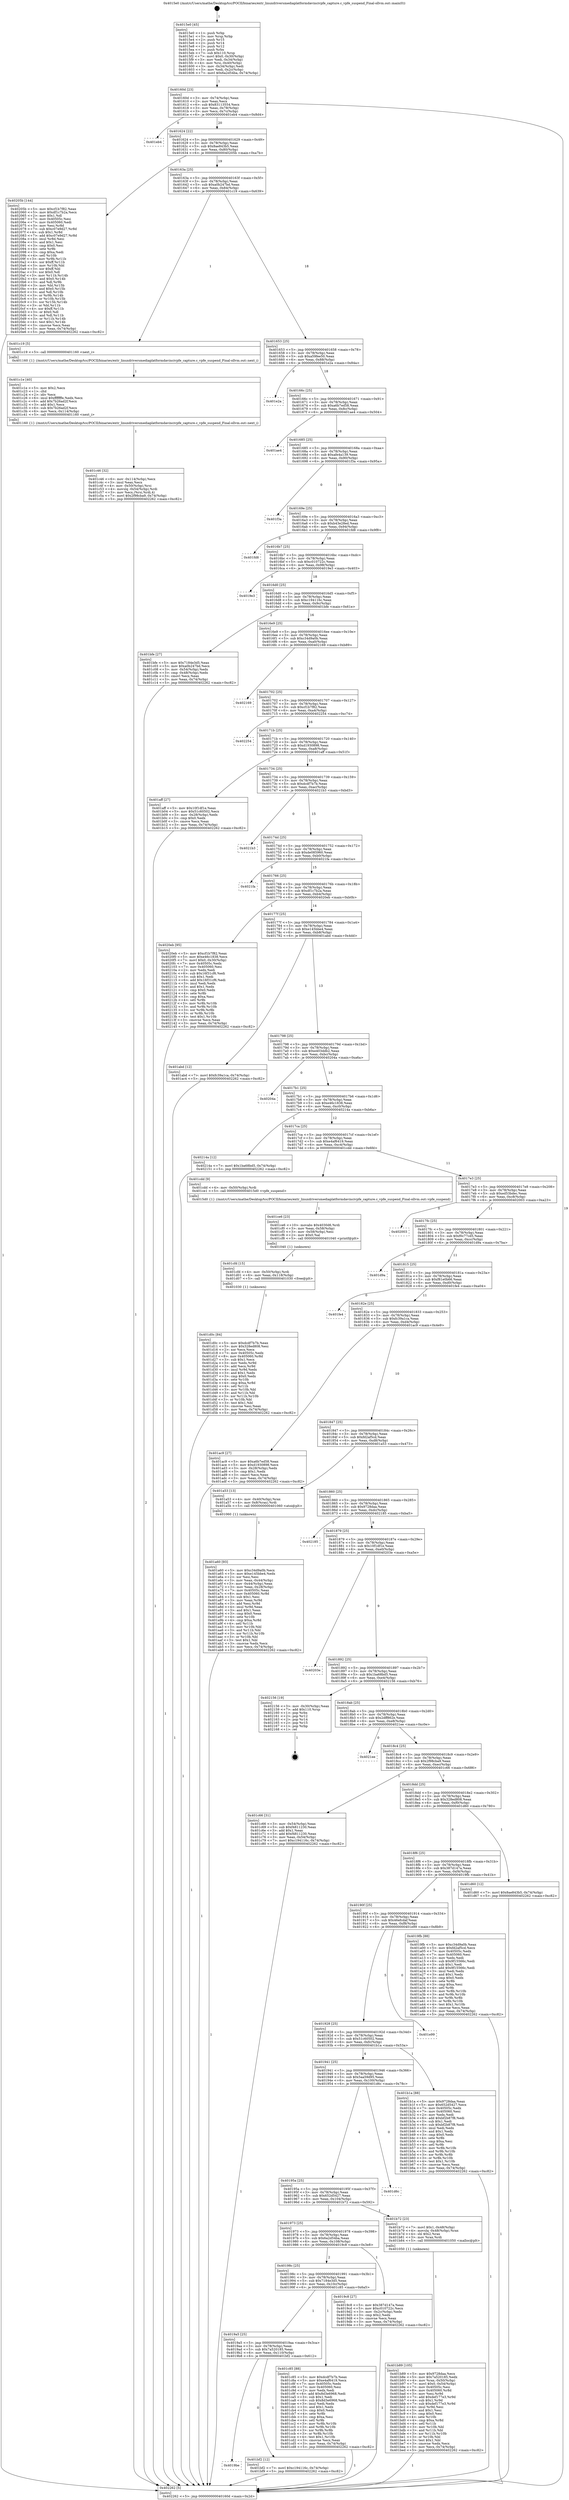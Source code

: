 digraph "0x4015e0" {
  label = "0x4015e0 (/mnt/c/Users/mathe/Desktop/tcc/POCII/binaries/extr_linuxdriversmediaplatformdavincivpfe_capture.c_vpfe_suspend_Final-ollvm.out::main(0))"
  labelloc = "t"
  node[shape=record]

  Entry [label="",width=0.3,height=0.3,shape=circle,fillcolor=black,style=filled]
  "0x40160d" [label="{
     0x40160d [23]\l
     | [instrs]\l
     &nbsp;&nbsp;0x40160d \<+3\>: mov -0x74(%rbp),%eax\l
     &nbsp;&nbsp;0x401610 \<+2\>: mov %eax,%ecx\l
     &nbsp;&nbsp;0x401612 \<+6\>: sub $0x83113554,%ecx\l
     &nbsp;&nbsp;0x401618 \<+3\>: mov %eax,-0x78(%rbp)\l
     &nbsp;&nbsp;0x40161b \<+3\>: mov %ecx,-0x7c(%rbp)\l
     &nbsp;&nbsp;0x40161e \<+6\>: je 0000000000401eb4 \<main+0x8d4\>\l
  }"]
  "0x401eb4" [label="{
     0x401eb4\l
  }", style=dashed]
  "0x401624" [label="{
     0x401624 [22]\l
     | [instrs]\l
     &nbsp;&nbsp;0x401624 \<+5\>: jmp 0000000000401629 \<main+0x49\>\l
     &nbsp;&nbsp;0x401629 \<+3\>: mov -0x78(%rbp),%eax\l
     &nbsp;&nbsp;0x40162c \<+5\>: sub $0x8ae843b5,%eax\l
     &nbsp;&nbsp;0x401631 \<+3\>: mov %eax,-0x80(%rbp)\l
     &nbsp;&nbsp;0x401634 \<+6\>: je 000000000040205b \<main+0xa7b\>\l
  }"]
  Exit [label="",width=0.3,height=0.3,shape=circle,fillcolor=black,style=filled,peripheries=2]
  "0x40205b" [label="{
     0x40205b [144]\l
     | [instrs]\l
     &nbsp;&nbsp;0x40205b \<+5\>: mov $0xcf1b7f82,%eax\l
     &nbsp;&nbsp;0x402060 \<+5\>: mov $0xdf1c7b2a,%ecx\l
     &nbsp;&nbsp;0x402065 \<+2\>: mov $0x1,%dl\l
     &nbsp;&nbsp;0x402067 \<+7\>: mov 0x40505c,%esi\l
     &nbsp;&nbsp;0x40206e \<+7\>: mov 0x405060,%edi\l
     &nbsp;&nbsp;0x402075 \<+3\>: mov %esi,%r8d\l
     &nbsp;&nbsp;0x402078 \<+7\>: sub $0xc07e9d27,%r8d\l
     &nbsp;&nbsp;0x40207f \<+4\>: sub $0x1,%r8d\l
     &nbsp;&nbsp;0x402083 \<+7\>: add $0xc07e9d27,%r8d\l
     &nbsp;&nbsp;0x40208a \<+4\>: imul %r8d,%esi\l
     &nbsp;&nbsp;0x40208e \<+3\>: and $0x1,%esi\l
     &nbsp;&nbsp;0x402091 \<+3\>: cmp $0x0,%esi\l
     &nbsp;&nbsp;0x402094 \<+4\>: sete %r9b\l
     &nbsp;&nbsp;0x402098 \<+3\>: cmp $0xa,%edi\l
     &nbsp;&nbsp;0x40209b \<+4\>: setl %r10b\l
     &nbsp;&nbsp;0x40209f \<+3\>: mov %r9b,%r11b\l
     &nbsp;&nbsp;0x4020a2 \<+4\>: xor $0xff,%r11b\l
     &nbsp;&nbsp;0x4020a6 \<+3\>: mov %r10b,%bl\l
     &nbsp;&nbsp;0x4020a9 \<+3\>: xor $0xff,%bl\l
     &nbsp;&nbsp;0x4020ac \<+3\>: xor $0x0,%dl\l
     &nbsp;&nbsp;0x4020af \<+3\>: mov %r11b,%r14b\l
     &nbsp;&nbsp;0x4020b2 \<+4\>: and $0x0,%r14b\l
     &nbsp;&nbsp;0x4020b6 \<+3\>: and %dl,%r9b\l
     &nbsp;&nbsp;0x4020b9 \<+3\>: mov %bl,%r15b\l
     &nbsp;&nbsp;0x4020bc \<+4\>: and $0x0,%r15b\l
     &nbsp;&nbsp;0x4020c0 \<+3\>: and %dl,%r10b\l
     &nbsp;&nbsp;0x4020c3 \<+3\>: or %r9b,%r14b\l
     &nbsp;&nbsp;0x4020c6 \<+3\>: or %r10b,%r15b\l
     &nbsp;&nbsp;0x4020c9 \<+3\>: xor %r15b,%r14b\l
     &nbsp;&nbsp;0x4020cc \<+3\>: or %bl,%r11b\l
     &nbsp;&nbsp;0x4020cf \<+4\>: xor $0xff,%r11b\l
     &nbsp;&nbsp;0x4020d3 \<+3\>: or $0x0,%dl\l
     &nbsp;&nbsp;0x4020d6 \<+3\>: and %dl,%r11b\l
     &nbsp;&nbsp;0x4020d9 \<+3\>: or %r11b,%r14b\l
     &nbsp;&nbsp;0x4020dc \<+4\>: test $0x1,%r14b\l
     &nbsp;&nbsp;0x4020e0 \<+3\>: cmovne %ecx,%eax\l
     &nbsp;&nbsp;0x4020e3 \<+3\>: mov %eax,-0x74(%rbp)\l
     &nbsp;&nbsp;0x4020e6 \<+5\>: jmp 0000000000402262 \<main+0xc82\>\l
  }"]
  "0x40163a" [label="{
     0x40163a [25]\l
     | [instrs]\l
     &nbsp;&nbsp;0x40163a \<+5\>: jmp 000000000040163f \<main+0x5f\>\l
     &nbsp;&nbsp;0x40163f \<+3\>: mov -0x78(%rbp),%eax\l
     &nbsp;&nbsp;0x401642 \<+5\>: sub $0xa0b247bd,%eax\l
     &nbsp;&nbsp;0x401647 \<+6\>: mov %eax,-0x84(%rbp)\l
     &nbsp;&nbsp;0x40164d \<+6\>: je 0000000000401c19 \<main+0x639\>\l
  }"]
  "0x401d0c" [label="{
     0x401d0c [84]\l
     | [instrs]\l
     &nbsp;&nbsp;0x401d0c \<+5\>: mov $0xdcdf7b7b,%eax\l
     &nbsp;&nbsp;0x401d11 \<+5\>: mov $0x328ed808,%esi\l
     &nbsp;&nbsp;0x401d16 \<+2\>: xor %ecx,%ecx\l
     &nbsp;&nbsp;0x401d18 \<+7\>: mov 0x40505c,%edx\l
     &nbsp;&nbsp;0x401d1f \<+8\>: mov 0x405060,%r8d\l
     &nbsp;&nbsp;0x401d27 \<+3\>: sub $0x1,%ecx\l
     &nbsp;&nbsp;0x401d2a \<+3\>: mov %edx,%r9d\l
     &nbsp;&nbsp;0x401d2d \<+3\>: add %ecx,%r9d\l
     &nbsp;&nbsp;0x401d30 \<+4\>: imul %r9d,%edx\l
     &nbsp;&nbsp;0x401d34 \<+3\>: and $0x1,%edx\l
     &nbsp;&nbsp;0x401d37 \<+3\>: cmp $0x0,%edx\l
     &nbsp;&nbsp;0x401d3a \<+4\>: sete %r10b\l
     &nbsp;&nbsp;0x401d3e \<+4\>: cmp $0xa,%r8d\l
     &nbsp;&nbsp;0x401d42 \<+4\>: setl %r11b\l
     &nbsp;&nbsp;0x401d46 \<+3\>: mov %r10b,%bl\l
     &nbsp;&nbsp;0x401d49 \<+3\>: and %r11b,%bl\l
     &nbsp;&nbsp;0x401d4c \<+3\>: xor %r11b,%r10b\l
     &nbsp;&nbsp;0x401d4f \<+3\>: or %r10b,%bl\l
     &nbsp;&nbsp;0x401d52 \<+3\>: test $0x1,%bl\l
     &nbsp;&nbsp;0x401d55 \<+3\>: cmovne %esi,%eax\l
     &nbsp;&nbsp;0x401d58 \<+3\>: mov %eax,-0x74(%rbp)\l
     &nbsp;&nbsp;0x401d5b \<+5\>: jmp 0000000000402262 \<main+0xc82\>\l
  }"]
  "0x401c19" [label="{
     0x401c19 [5]\l
     | [instrs]\l
     &nbsp;&nbsp;0x401c19 \<+5\>: call 0000000000401160 \<next_i\>\l
     | [calls]\l
     &nbsp;&nbsp;0x401160 \{1\} (/mnt/c/Users/mathe/Desktop/tcc/POCII/binaries/extr_linuxdriversmediaplatformdavincivpfe_capture.c_vpfe_suspend_Final-ollvm.out::next_i)\l
  }"]
  "0x401653" [label="{
     0x401653 [25]\l
     | [instrs]\l
     &nbsp;&nbsp;0x401653 \<+5\>: jmp 0000000000401658 \<main+0x78\>\l
     &nbsp;&nbsp;0x401658 \<+3\>: mov -0x78(%rbp),%eax\l
     &nbsp;&nbsp;0x40165b \<+5\>: sub $0xa59fee50,%eax\l
     &nbsp;&nbsp;0x401660 \<+6\>: mov %eax,-0x88(%rbp)\l
     &nbsp;&nbsp;0x401666 \<+6\>: je 0000000000401e2a \<main+0x84a\>\l
  }"]
  "0x401cfd" [label="{
     0x401cfd [15]\l
     | [instrs]\l
     &nbsp;&nbsp;0x401cfd \<+4\>: mov -0x50(%rbp),%rdi\l
     &nbsp;&nbsp;0x401d01 \<+6\>: mov %eax,-0x118(%rbp)\l
     &nbsp;&nbsp;0x401d07 \<+5\>: call 0000000000401030 \<free@plt\>\l
     | [calls]\l
     &nbsp;&nbsp;0x401030 \{1\} (unknown)\l
  }"]
  "0x401e2a" [label="{
     0x401e2a\l
  }", style=dashed]
  "0x40166c" [label="{
     0x40166c [25]\l
     | [instrs]\l
     &nbsp;&nbsp;0x40166c \<+5\>: jmp 0000000000401671 \<main+0x91\>\l
     &nbsp;&nbsp;0x401671 \<+3\>: mov -0x78(%rbp),%eax\l
     &nbsp;&nbsp;0x401674 \<+5\>: sub $0xa6b7ed58,%eax\l
     &nbsp;&nbsp;0x401679 \<+6\>: mov %eax,-0x8c(%rbp)\l
     &nbsp;&nbsp;0x40167f \<+6\>: je 0000000000401ae4 \<main+0x504\>\l
  }"]
  "0x401ce6" [label="{
     0x401ce6 [23]\l
     | [instrs]\l
     &nbsp;&nbsp;0x401ce6 \<+10\>: movabs $0x4030d6,%rdi\l
     &nbsp;&nbsp;0x401cf0 \<+3\>: mov %eax,-0x58(%rbp)\l
     &nbsp;&nbsp;0x401cf3 \<+3\>: mov -0x58(%rbp),%esi\l
     &nbsp;&nbsp;0x401cf6 \<+2\>: mov $0x0,%al\l
     &nbsp;&nbsp;0x401cf8 \<+5\>: call 0000000000401040 \<printf@plt\>\l
     | [calls]\l
     &nbsp;&nbsp;0x401040 \{1\} (unknown)\l
  }"]
  "0x401ae4" [label="{
     0x401ae4\l
  }", style=dashed]
  "0x401685" [label="{
     0x401685 [25]\l
     | [instrs]\l
     &nbsp;&nbsp;0x401685 \<+5\>: jmp 000000000040168a \<main+0xaa\>\l
     &nbsp;&nbsp;0x40168a \<+3\>: mov -0x78(%rbp),%eax\l
     &nbsp;&nbsp;0x40168d \<+5\>: sub $0xafe4a139,%eax\l
     &nbsp;&nbsp;0x401692 \<+6\>: mov %eax,-0x90(%rbp)\l
     &nbsp;&nbsp;0x401698 \<+6\>: je 0000000000401f3a \<main+0x95a\>\l
  }"]
  "0x401c46" [label="{
     0x401c46 [32]\l
     | [instrs]\l
     &nbsp;&nbsp;0x401c46 \<+6\>: mov -0x114(%rbp),%ecx\l
     &nbsp;&nbsp;0x401c4c \<+3\>: imul %eax,%ecx\l
     &nbsp;&nbsp;0x401c4f \<+4\>: mov -0x50(%rbp),%rsi\l
     &nbsp;&nbsp;0x401c53 \<+4\>: movslq -0x54(%rbp),%rdi\l
     &nbsp;&nbsp;0x401c57 \<+3\>: mov %ecx,(%rsi,%rdi,4)\l
     &nbsp;&nbsp;0x401c5a \<+7\>: movl $0x2f98cba9,-0x74(%rbp)\l
     &nbsp;&nbsp;0x401c61 \<+5\>: jmp 0000000000402262 \<main+0xc82\>\l
  }"]
  "0x401f3a" [label="{
     0x401f3a\l
  }", style=dashed]
  "0x40169e" [label="{
     0x40169e [25]\l
     | [instrs]\l
     &nbsp;&nbsp;0x40169e \<+5\>: jmp 00000000004016a3 \<main+0xc3\>\l
     &nbsp;&nbsp;0x4016a3 \<+3\>: mov -0x78(%rbp),%eax\l
     &nbsp;&nbsp;0x4016a6 \<+5\>: sub $0xb43e28ed,%eax\l
     &nbsp;&nbsp;0x4016ab \<+6\>: mov %eax,-0x94(%rbp)\l
     &nbsp;&nbsp;0x4016b1 \<+6\>: je 0000000000401fd8 \<main+0x9f8\>\l
  }"]
  "0x401c1e" [label="{
     0x401c1e [40]\l
     | [instrs]\l
     &nbsp;&nbsp;0x401c1e \<+5\>: mov $0x2,%ecx\l
     &nbsp;&nbsp;0x401c23 \<+1\>: cltd\l
     &nbsp;&nbsp;0x401c24 \<+2\>: idiv %ecx\l
     &nbsp;&nbsp;0x401c26 \<+6\>: imul $0xfffffffe,%edx,%ecx\l
     &nbsp;&nbsp;0x401c2c \<+6\>: add $0x7b26ad2f,%ecx\l
     &nbsp;&nbsp;0x401c32 \<+3\>: add $0x1,%ecx\l
     &nbsp;&nbsp;0x401c35 \<+6\>: sub $0x7b26ad2f,%ecx\l
     &nbsp;&nbsp;0x401c3b \<+6\>: mov %ecx,-0x114(%rbp)\l
     &nbsp;&nbsp;0x401c41 \<+5\>: call 0000000000401160 \<next_i\>\l
     | [calls]\l
     &nbsp;&nbsp;0x401160 \{1\} (/mnt/c/Users/mathe/Desktop/tcc/POCII/binaries/extr_linuxdriversmediaplatformdavincivpfe_capture.c_vpfe_suspend_Final-ollvm.out::next_i)\l
  }"]
  "0x401fd8" [label="{
     0x401fd8\l
  }", style=dashed]
  "0x4016b7" [label="{
     0x4016b7 [25]\l
     | [instrs]\l
     &nbsp;&nbsp;0x4016b7 \<+5\>: jmp 00000000004016bc \<main+0xdc\>\l
     &nbsp;&nbsp;0x4016bc \<+3\>: mov -0x78(%rbp),%eax\l
     &nbsp;&nbsp;0x4016bf \<+5\>: sub $0xc010722c,%eax\l
     &nbsp;&nbsp;0x4016c4 \<+6\>: mov %eax,-0x98(%rbp)\l
     &nbsp;&nbsp;0x4016ca \<+6\>: je 00000000004019e3 \<main+0x403\>\l
  }"]
  "0x4019be" [label="{
     0x4019be\l
  }", style=dashed]
  "0x4019e3" [label="{
     0x4019e3\l
  }", style=dashed]
  "0x4016d0" [label="{
     0x4016d0 [25]\l
     | [instrs]\l
     &nbsp;&nbsp;0x4016d0 \<+5\>: jmp 00000000004016d5 \<main+0xf5\>\l
     &nbsp;&nbsp;0x4016d5 \<+3\>: mov -0x78(%rbp),%eax\l
     &nbsp;&nbsp;0x4016d8 \<+5\>: sub $0xc194116c,%eax\l
     &nbsp;&nbsp;0x4016dd \<+6\>: mov %eax,-0x9c(%rbp)\l
     &nbsp;&nbsp;0x4016e3 \<+6\>: je 0000000000401bfe \<main+0x61e\>\l
  }"]
  "0x401bf2" [label="{
     0x401bf2 [12]\l
     | [instrs]\l
     &nbsp;&nbsp;0x401bf2 \<+7\>: movl $0xc194116c,-0x74(%rbp)\l
     &nbsp;&nbsp;0x401bf9 \<+5\>: jmp 0000000000402262 \<main+0xc82\>\l
  }"]
  "0x401bfe" [label="{
     0x401bfe [27]\l
     | [instrs]\l
     &nbsp;&nbsp;0x401bfe \<+5\>: mov $0x7184e3d5,%eax\l
     &nbsp;&nbsp;0x401c03 \<+5\>: mov $0xa0b247bd,%ecx\l
     &nbsp;&nbsp;0x401c08 \<+3\>: mov -0x54(%rbp),%edx\l
     &nbsp;&nbsp;0x401c0b \<+3\>: cmp -0x48(%rbp),%edx\l
     &nbsp;&nbsp;0x401c0e \<+3\>: cmovl %ecx,%eax\l
     &nbsp;&nbsp;0x401c11 \<+3\>: mov %eax,-0x74(%rbp)\l
     &nbsp;&nbsp;0x401c14 \<+5\>: jmp 0000000000402262 \<main+0xc82\>\l
  }"]
  "0x4016e9" [label="{
     0x4016e9 [25]\l
     | [instrs]\l
     &nbsp;&nbsp;0x4016e9 \<+5\>: jmp 00000000004016ee \<main+0x10e\>\l
     &nbsp;&nbsp;0x4016ee \<+3\>: mov -0x78(%rbp),%eax\l
     &nbsp;&nbsp;0x4016f1 \<+5\>: sub $0xc34d9a0b,%eax\l
     &nbsp;&nbsp;0x4016f6 \<+6\>: mov %eax,-0xa0(%rbp)\l
     &nbsp;&nbsp;0x4016fc \<+6\>: je 0000000000402169 \<main+0xb89\>\l
  }"]
  "0x4019a5" [label="{
     0x4019a5 [25]\l
     | [instrs]\l
     &nbsp;&nbsp;0x4019a5 \<+5\>: jmp 00000000004019aa \<main+0x3ca\>\l
     &nbsp;&nbsp;0x4019aa \<+3\>: mov -0x78(%rbp),%eax\l
     &nbsp;&nbsp;0x4019ad \<+5\>: sub $0x7a520185,%eax\l
     &nbsp;&nbsp;0x4019b2 \<+6\>: mov %eax,-0x110(%rbp)\l
     &nbsp;&nbsp;0x4019b8 \<+6\>: je 0000000000401bf2 \<main+0x612\>\l
  }"]
  "0x402169" [label="{
     0x402169\l
  }", style=dashed]
  "0x401702" [label="{
     0x401702 [25]\l
     | [instrs]\l
     &nbsp;&nbsp;0x401702 \<+5\>: jmp 0000000000401707 \<main+0x127\>\l
     &nbsp;&nbsp;0x401707 \<+3\>: mov -0x78(%rbp),%eax\l
     &nbsp;&nbsp;0x40170a \<+5\>: sub $0xcf1b7f82,%eax\l
     &nbsp;&nbsp;0x40170f \<+6\>: mov %eax,-0xa4(%rbp)\l
     &nbsp;&nbsp;0x401715 \<+6\>: je 0000000000402254 \<main+0xc74\>\l
  }"]
  "0x401c85" [label="{
     0x401c85 [88]\l
     | [instrs]\l
     &nbsp;&nbsp;0x401c85 \<+5\>: mov $0xdcdf7b7b,%eax\l
     &nbsp;&nbsp;0x401c8a \<+5\>: mov $0xe4af6419,%ecx\l
     &nbsp;&nbsp;0x401c8f \<+7\>: mov 0x40505c,%edx\l
     &nbsp;&nbsp;0x401c96 \<+7\>: mov 0x405060,%esi\l
     &nbsp;&nbsp;0x401c9d \<+2\>: mov %edx,%edi\l
     &nbsp;&nbsp;0x401c9f \<+6\>: add $0x8d3e6968,%edi\l
     &nbsp;&nbsp;0x401ca5 \<+3\>: sub $0x1,%edi\l
     &nbsp;&nbsp;0x401ca8 \<+6\>: sub $0x8d3e6968,%edi\l
     &nbsp;&nbsp;0x401cae \<+3\>: imul %edi,%edx\l
     &nbsp;&nbsp;0x401cb1 \<+3\>: and $0x1,%edx\l
     &nbsp;&nbsp;0x401cb4 \<+3\>: cmp $0x0,%edx\l
     &nbsp;&nbsp;0x401cb7 \<+4\>: sete %r8b\l
     &nbsp;&nbsp;0x401cbb \<+3\>: cmp $0xa,%esi\l
     &nbsp;&nbsp;0x401cbe \<+4\>: setl %r9b\l
     &nbsp;&nbsp;0x401cc2 \<+3\>: mov %r8b,%r10b\l
     &nbsp;&nbsp;0x401cc5 \<+3\>: and %r9b,%r10b\l
     &nbsp;&nbsp;0x401cc8 \<+3\>: xor %r9b,%r8b\l
     &nbsp;&nbsp;0x401ccb \<+3\>: or %r8b,%r10b\l
     &nbsp;&nbsp;0x401cce \<+4\>: test $0x1,%r10b\l
     &nbsp;&nbsp;0x401cd2 \<+3\>: cmovne %ecx,%eax\l
     &nbsp;&nbsp;0x401cd5 \<+3\>: mov %eax,-0x74(%rbp)\l
     &nbsp;&nbsp;0x401cd8 \<+5\>: jmp 0000000000402262 \<main+0xc82\>\l
  }"]
  "0x402254" [label="{
     0x402254\l
  }", style=dashed]
  "0x40171b" [label="{
     0x40171b [25]\l
     | [instrs]\l
     &nbsp;&nbsp;0x40171b \<+5\>: jmp 0000000000401720 \<main+0x140\>\l
     &nbsp;&nbsp;0x401720 \<+3\>: mov -0x78(%rbp),%eax\l
     &nbsp;&nbsp;0x401723 \<+5\>: sub $0xd1930898,%eax\l
     &nbsp;&nbsp;0x401728 \<+6\>: mov %eax,-0xa8(%rbp)\l
     &nbsp;&nbsp;0x40172e \<+6\>: je 0000000000401aff \<main+0x51f\>\l
  }"]
  "0x401b89" [label="{
     0x401b89 [105]\l
     | [instrs]\l
     &nbsp;&nbsp;0x401b89 \<+5\>: mov $0x9728daa,%ecx\l
     &nbsp;&nbsp;0x401b8e \<+5\>: mov $0x7a520185,%edx\l
     &nbsp;&nbsp;0x401b93 \<+4\>: mov %rax,-0x50(%rbp)\l
     &nbsp;&nbsp;0x401b97 \<+7\>: movl $0x0,-0x54(%rbp)\l
     &nbsp;&nbsp;0x401b9e \<+7\>: mov 0x40505c,%esi\l
     &nbsp;&nbsp;0x401ba5 \<+8\>: mov 0x405060,%r8d\l
     &nbsp;&nbsp;0x401bad \<+3\>: mov %esi,%r9d\l
     &nbsp;&nbsp;0x401bb0 \<+7\>: add $0xdef177e3,%r9d\l
     &nbsp;&nbsp;0x401bb7 \<+4\>: sub $0x1,%r9d\l
     &nbsp;&nbsp;0x401bbb \<+7\>: sub $0xdef177e3,%r9d\l
     &nbsp;&nbsp;0x401bc2 \<+4\>: imul %r9d,%esi\l
     &nbsp;&nbsp;0x401bc6 \<+3\>: and $0x1,%esi\l
     &nbsp;&nbsp;0x401bc9 \<+3\>: cmp $0x0,%esi\l
     &nbsp;&nbsp;0x401bcc \<+4\>: sete %r10b\l
     &nbsp;&nbsp;0x401bd0 \<+4\>: cmp $0xa,%r8d\l
     &nbsp;&nbsp;0x401bd4 \<+4\>: setl %r11b\l
     &nbsp;&nbsp;0x401bd8 \<+3\>: mov %r10b,%bl\l
     &nbsp;&nbsp;0x401bdb \<+3\>: and %r11b,%bl\l
     &nbsp;&nbsp;0x401bde \<+3\>: xor %r11b,%r10b\l
     &nbsp;&nbsp;0x401be1 \<+3\>: or %r10b,%bl\l
     &nbsp;&nbsp;0x401be4 \<+3\>: test $0x1,%bl\l
     &nbsp;&nbsp;0x401be7 \<+3\>: cmovne %edx,%ecx\l
     &nbsp;&nbsp;0x401bea \<+3\>: mov %ecx,-0x74(%rbp)\l
     &nbsp;&nbsp;0x401bed \<+5\>: jmp 0000000000402262 \<main+0xc82\>\l
  }"]
  "0x401aff" [label="{
     0x401aff [27]\l
     | [instrs]\l
     &nbsp;&nbsp;0x401aff \<+5\>: mov $0x10f1df1e,%eax\l
     &nbsp;&nbsp;0x401b04 \<+5\>: mov $0x51c60502,%ecx\l
     &nbsp;&nbsp;0x401b09 \<+3\>: mov -0x28(%rbp),%edx\l
     &nbsp;&nbsp;0x401b0c \<+3\>: cmp $0x0,%edx\l
     &nbsp;&nbsp;0x401b0f \<+3\>: cmove %ecx,%eax\l
     &nbsp;&nbsp;0x401b12 \<+3\>: mov %eax,-0x74(%rbp)\l
     &nbsp;&nbsp;0x401b15 \<+5\>: jmp 0000000000402262 \<main+0xc82\>\l
  }"]
  "0x401734" [label="{
     0x401734 [25]\l
     | [instrs]\l
     &nbsp;&nbsp;0x401734 \<+5\>: jmp 0000000000401739 \<main+0x159\>\l
     &nbsp;&nbsp;0x401739 \<+3\>: mov -0x78(%rbp),%eax\l
     &nbsp;&nbsp;0x40173c \<+5\>: sub $0xdcdf7b7b,%eax\l
     &nbsp;&nbsp;0x401741 \<+6\>: mov %eax,-0xac(%rbp)\l
     &nbsp;&nbsp;0x401747 \<+6\>: je 00000000004021b3 \<main+0xbd3\>\l
  }"]
  "0x401a60" [label="{
     0x401a60 [93]\l
     | [instrs]\l
     &nbsp;&nbsp;0x401a60 \<+5\>: mov $0xc34d9a0b,%ecx\l
     &nbsp;&nbsp;0x401a65 \<+5\>: mov $0xe145bbe4,%edx\l
     &nbsp;&nbsp;0x401a6a \<+2\>: xor %esi,%esi\l
     &nbsp;&nbsp;0x401a6c \<+3\>: mov %eax,-0x44(%rbp)\l
     &nbsp;&nbsp;0x401a6f \<+3\>: mov -0x44(%rbp),%eax\l
     &nbsp;&nbsp;0x401a72 \<+3\>: mov %eax,-0x28(%rbp)\l
     &nbsp;&nbsp;0x401a75 \<+7\>: mov 0x40505c,%eax\l
     &nbsp;&nbsp;0x401a7c \<+8\>: mov 0x405060,%r8d\l
     &nbsp;&nbsp;0x401a84 \<+3\>: sub $0x1,%esi\l
     &nbsp;&nbsp;0x401a87 \<+3\>: mov %eax,%r9d\l
     &nbsp;&nbsp;0x401a8a \<+3\>: add %esi,%r9d\l
     &nbsp;&nbsp;0x401a8d \<+4\>: imul %r9d,%eax\l
     &nbsp;&nbsp;0x401a91 \<+3\>: and $0x1,%eax\l
     &nbsp;&nbsp;0x401a94 \<+3\>: cmp $0x0,%eax\l
     &nbsp;&nbsp;0x401a97 \<+4\>: sete %r10b\l
     &nbsp;&nbsp;0x401a9b \<+4\>: cmp $0xa,%r8d\l
     &nbsp;&nbsp;0x401a9f \<+4\>: setl %r11b\l
     &nbsp;&nbsp;0x401aa3 \<+3\>: mov %r10b,%bl\l
     &nbsp;&nbsp;0x401aa6 \<+3\>: and %r11b,%bl\l
     &nbsp;&nbsp;0x401aa9 \<+3\>: xor %r11b,%r10b\l
     &nbsp;&nbsp;0x401aac \<+3\>: or %r10b,%bl\l
     &nbsp;&nbsp;0x401aaf \<+3\>: test $0x1,%bl\l
     &nbsp;&nbsp;0x401ab2 \<+3\>: cmovne %edx,%ecx\l
     &nbsp;&nbsp;0x401ab5 \<+3\>: mov %ecx,-0x74(%rbp)\l
     &nbsp;&nbsp;0x401ab8 \<+5\>: jmp 0000000000402262 \<main+0xc82\>\l
  }"]
  "0x4021b3" [label="{
     0x4021b3\l
  }", style=dashed]
  "0x40174d" [label="{
     0x40174d [25]\l
     | [instrs]\l
     &nbsp;&nbsp;0x40174d \<+5\>: jmp 0000000000401752 \<main+0x172\>\l
     &nbsp;&nbsp;0x401752 \<+3\>: mov -0x78(%rbp),%eax\l
     &nbsp;&nbsp;0x401755 \<+5\>: sub $0xde085960,%eax\l
     &nbsp;&nbsp;0x40175a \<+6\>: mov %eax,-0xb0(%rbp)\l
     &nbsp;&nbsp;0x401760 \<+6\>: je 00000000004021fa \<main+0xc1a\>\l
  }"]
  "0x4015e0" [label="{
     0x4015e0 [45]\l
     | [instrs]\l
     &nbsp;&nbsp;0x4015e0 \<+1\>: push %rbp\l
     &nbsp;&nbsp;0x4015e1 \<+3\>: mov %rsp,%rbp\l
     &nbsp;&nbsp;0x4015e4 \<+2\>: push %r15\l
     &nbsp;&nbsp;0x4015e6 \<+2\>: push %r14\l
     &nbsp;&nbsp;0x4015e8 \<+2\>: push %r12\l
     &nbsp;&nbsp;0x4015ea \<+1\>: push %rbx\l
     &nbsp;&nbsp;0x4015eb \<+7\>: sub $0x110,%rsp\l
     &nbsp;&nbsp;0x4015f2 \<+7\>: movl $0x0,-0x30(%rbp)\l
     &nbsp;&nbsp;0x4015f9 \<+3\>: mov %edi,-0x34(%rbp)\l
     &nbsp;&nbsp;0x4015fc \<+4\>: mov %rsi,-0x40(%rbp)\l
     &nbsp;&nbsp;0x401600 \<+3\>: mov -0x34(%rbp),%edi\l
     &nbsp;&nbsp;0x401603 \<+3\>: mov %edi,-0x2c(%rbp)\l
     &nbsp;&nbsp;0x401606 \<+7\>: movl $0x6a2d54ba,-0x74(%rbp)\l
  }"]
  "0x4021fa" [label="{
     0x4021fa\l
  }", style=dashed]
  "0x401766" [label="{
     0x401766 [25]\l
     | [instrs]\l
     &nbsp;&nbsp;0x401766 \<+5\>: jmp 000000000040176b \<main+0x18b\>\l
     &nbsp;&nbsp;0x40176b \<+3\>: mov -0x78(%rbp),%eax\l
     &nbsp;&nbsp;0x40176e \<+5\>: sub $0xdf1c7b2a,%eax\l
     &nbsp;&nbsp;0x401773 \<+6\>: mov %eax,-0xb4(%rbp)\l
     &nbsp;&nbsp;0x401779 \<+6\>: je 00000000004020eb \<main+0xb0b\>\l
  }"]
  "0x402262" [label="{
     0x402262 [5]\l
     | [instrs]\l
     &nbsp;&nbsp;0x402262 \<+5\>: jmp 000000000040160d \<main+0x2d\>\l
  }"]
  "0x4020eb" [label="{
     0x4020eb [95]\l
     | [instrs]\l
     &nbsp;&nbsp;0x4020eb \<+5\>: mov $0xcf1b7f82,%eax\l
     &nbsp;&nbsp;0x4020f0 \<+5\>: mov $0xe46c1838,%ecx\l
     &nbsp;&nbsp;0x4020f5 \<+7\>: movl $0x0,-0x30(%rbp)\l
     &nbsp;&nbsp;0x4020fc \<+7\>: mov 0x40505c,%edx\l
     &nbsp;&nbsp;0x402103 \<+7\>: mov 0x405060,%esi\l
     &nbsp;&nbsp;0x40210a \<+2\>: mov %edx,%edi\l
     &nbsp;&nbsp;0x40210c \<+6\>: sub $0x16f31cf6,%edi\l
     &nbsp;&nbsp;0x402112 \<+3\>: sub $0x1,%edi\l
     &nbsp;&nbsp;0x402115 \<+6\>: add $0x16f31cf6,%edi\l
     &nbsp;&nbsp;0x40211b \<+3\>: imul %edi,%edx\l
     &nbsp;&nbsp;0x40211e \<+3\>: and $0x1,%edx\l
     &nbsp;&nbsp;0x402121 \<+3\>: cmp $0x0,%edx\l
     &nbsp;&nbsp;0x402124 \<+4\>: sete %r8b\l
     &nbsp;&nbsp;0x402128 \<+3\>: cmp $0xa,%esi\l
     &nbsp;&nbsp;0x40212b \<+4\>: setl %r9b\l
     &nbsp;&nbsp;0x40212f \<+3\>: mov %r8b,%r10b\l
     &nbsp;&nbsp;0x402132 \<+3\>: and %r9b,%r10b\l
     &nbsp;&nbsp;0x402135 \<+3\>: xor %r9b,%r8b\l
     &nbsp;&nbsp;0x402138 \<+3\>: or %r8b,%r10b\l
     &nbsp;&nbsp;0x40213b \<+4\>: test $0x1,%r10b\l
     &nbsp;&nbsp;0x40213f \<+3\>: cmovne %ecx,%eax\l
     &nbsp;&nbsp;0x402142 \<+3\>: mov %eax,-0x74(%rbp)\l
     &nbsp;&nbsp;0x402145 \<+5\>: jmp 0000000000402262 \<main+0xc82\>\l
  }"]
  "0x40177f" [label="{
     0x40177f [25]\l
     | [instrs]\l
     &nbsp;&nbsp;0x40177f \<+5\>: jmp 0000000000401784 \<main+0x1a4\>\l
     &nbsp;&nbsp;0x401784 \<+3\>: mov -0x78(%rbp),%eax\l
     &nbsp;&nbsp;0x401787 \<+5\>: sub $0xe145bbe4,%eax\l
     &nbsp;&nbsp;0x40178c \<+6\>: mov %eax,-0xb8(%rbp)\l
     &nbsp;&nbsp;0x401792 \<+6\>: je 0000000000401abd \<main+0x4dd\>\l
  }"]
  "0x40198c" [label="{
     0x40198c [25]\l
     | [instrs]\l
     &nbsp;&nbsp;0x40198c \<+5\>: jmp 0000000000401991 \<main+0x3b1\>\l
     &nbsp;&nbsp;0x401991 \<+3\>: mov -0x78(%rbp),%eax\l
     &nbsp;&nbsp;0x401994 \<+5\>: sub $0x7184e3d5,%eax\l
     &nbsp;&nbsp;0x401999 \<+6\>: mov %eax,-0x10c(%rbp)\l
     &nbsp;&nbsp;0x40199f \<+6\>: je 0000000000401c85 \<main+0x6a5\>\l
  }"]
  "0x401abd" [label="{
     0x401abd [12]\l
     | [instrs]\l
     &nbsp;&nbsp;0x401abd \<+7\>: movl $0xfc39a1ca,-0x74(%rbp)\l
     &nbsp;&nbsp;0x401ac4 \<+5\>: jmp 0000000000402262 \<main+0xc82\>\l
  }"]
  "0x401798" [label="{
     0x401798 [25]\l
     | [instrs]\l
     &nbsp;&nbsp;0x401798 \<+5\>: jmp 000000000040179d \<main+0x1bd\>\l
     &nbsp;&nbsp;0x40179d \<+3\>: mov -0x78(%rbp),%eax\l
     &nbsp;&nbsp;0x4017a0 \<+5\>: sub $0xe403ddb2,%eax\l
     &nbsp;&nbsp;0x4017a5 \<+6\>: mov %eax,-0xbc(%rbp)\l
     &nbsp;&nbsp;0x4017ab \<+6\>: je 000000000040204a \<main+0xa6a\>\l
  }"]
  "0x4019c8" [label="{
     0x4019c8 [27]\l
     | [instrs]\l
     &nbsp;&nbsp;0x4019c8 \<+5\>: mov $0x387d147a,%eax\l
     &nbsp;&nbsp;0x4019cd \<+5\>: mov $0xc010722c,%ecx\l
     &nbsp;&nbsp;0x4019d2 \<+3\>: mov -0x2c(%rbp),%edx\l
     &nbsp;&nbsp;0x4019d5 \<+3\>: cmp $0x2,%edx\l
     &nbsp;&nbsp;0x4019d8 \<+3\>: cmovne %ecx,%eax\l
     &nbsp;&nbsp;0x4019db \<+3\>: mov %eax,-0x74(%rbp)\l
     &nbsp;&nbsp;0x4019de \<+5\>: jmp 0000000000402262 \<main+0xc82\>\l
  }"]
  "0x40204a" [label="{
     0x40204a\l
  }", style=dashed]
  "0x4017b1" [label="{
     0x4017b1 [25]\l
     | [instrs]\l
     &nbsp;&nbsp;0x4017b1 \<+5\>: jmp 00000000004017b6 \<main+0x1d6\>\l
     &nbsp;&nbsp;0x4017b6 \<+3\>: mov -0x78(%rbp),%eax\l
     &nbsp;&nbsp;0x4017b9 \<+5\>: sub $0xe46c1838,%eax\l
     &nbsp;&nbsp;0x4017be \<+6\>: mov %eax,-0xc0(%rbp)\l
     &nbsp;&nbsp;0x4017c4 \<+6\>: je 000000000040214a \<main+0xb6a\>\l
  }"]
  "0x401973" [label="{
     0x401973 [25]\l
     | [instrs]\l
     &nbsp;&nbsp;0x401973 \<+5\>: jmp 0000000000401978 \<main+0x398\>\l
     &nbsp;&nbsp;0x401978 \<+3\>: mov -0x78(%rbp),%eax\l
     &nbsp;&nbsp;0x40197b \<+5\>: sub $0x6a2d54ba,%eax\l
     &nbsp;&nbsp;0x401980 \<+6\>: mov %eax,-0x108(%rbp)\l
     &nbsp;&nbsp;0x401986 \<+6\>: je 00000000004019c8 \<main+0x3e8\>\l
  }"]
  "0x40214a" [label="{
     0x40214a [12]\l
     | [instrs]\l
     &nbsp;&nbsp;0x40214a \<+7\>: movl $0x1ba68bd5,-0x74(%rbp)\l
     &nbsp;&nbsp;0x402151 \<+5\>: jmp 0000000000402262 \<main+0xc82\>\l
  }"]
  "0x4017ca" [label="{
     0x4017ca [25]\l
     | [instrs]\l
     &nbsp;&nbsp;0x4017ca \<+5\>: jmp 00000000004017cf \<main+0x1ef\>\l
     &nbsp;&nbsp;0x4017cf \<+3\>: mov -0x78(%rbp),%eax\l
     &nbsp;&nbsp;0x4017d2 \<+5\>: sub $0xe4af6419,%eax\l
     &nbsp;&nbsp;0x4017d7 \<+6\>: mov %eax,-0xc4(%rbp)\l
     &nbsp;&nbsp;0x4017dd \<+6\>: je 0000000000401cdd \<main+0x6fd\>\l
  }"]
  "0x401b72" [label="{
     0x401b72 [23]\l
     | [instrs]\l
     &nbsp;&nbsp;0x401b72 \<+7\>: movl $0x1,-0x48(%rbp)\l
     &nbsp;&nbsp;0x401b79 \<+4\>: movslq -0x48(%rbp),%rax\l
     &nbsp;&nbsp;0x401b7d \<+4\>: shl $0x2,%rax\l
     &nbsp;&nbsp;0x401b81 \<+3\>: mov %rax,%rdi\l
     &nbsp;&nbsp;0x401b84 \<+5\>: call 0000000000401050 \<malloc@plt\>\l
     | [calls]\l
     &nbsp;&nbsp;0x401050 \{1\} (unknown)\l
  }"]
  "0x401cdd" [label="{
     0x401cdd [9]\l
     | [instrs]\l
     &nbsp;&nbsp;0x401cdd \<+4\>: mov -0x50(%rbp),%rdi\l
     &nbsp;&nbsp;0x401ce1 \<+5\>: call 00000000004015d0 \<vpfe_suspend\>\l
     | [calls]\l
     &nbsp;&nbsp;0x4015d0 \{1\} (/mnt/c/Users/mathe/Desktop/tcc/POCII/binaries/extr_linuxdriversmediaplatformdavincivpfe_capture.c_vpfe_suspend_Final-ollvm.out::vpfe_suspend)\l
  }"]
  "0x4017e3" [label="{
     0x4017e3 [25]\l
     | [instrs]\l
     &nbsp;&nbsp;0x4017e3 \<+5\>: jmp 00000000004017e8 \<main+0x208\>\l
     &nbsp;&nbsp;0x4017e8 \<+3\>: mov -0x78(%rbp),%eax\l
     &nbsp;&nbsp;0x4017eb \<+5\>: sub $0xed53bdec,%eax\l
     &nbsp;&nbsp;0x4017f0 \<+6\>: mov %eax,-0xc8(%rbp)\l
     &nbsp;&nbsp;0x4017f6 \<+6\>: je 0000000000402003 \<main+0xa23\>\l
  }"]
  "0x40195a" [label="{
     0x40195a [25]\l
     | [instrs]\l
     &nbsp;&nbsp;0x40195a \<+5\>: jmp 000000000040195f \<main+0x37f\>\l
     &nbsp;&nbsp;0x40195f \<+3\>: mov -0x78(%rbp),%eax\l
     &nbsp;&nbsp;0x401962 \<+5\>: sub $0x652d5427,%eax\l
     &nbsp;&nbsp;0x401967 \<+6\>: mov %eax,-0x104(%rbp)\l
     &nbsp;&nbsp;0x40196d \<+6\>: je 0000000000401b72 \<main+0x592\>\l
  }"]
  "0x402003" [label="{
     0x402003\l
  }", style=dashed]
  "0x4017fc" [label="{
     0x4017fc [25]\l
     | [instrs]\l
     &nbsp;&nbsp;0x4017fc \<+5\>: jmp 0000000000401801 \<main+0x221\>\l
     &nbsp;&nbsp;0x401801 \<+3\>: mov -0x78(%rbp),%eax\l
     &nbsp;&nbsp;0x401804 \<+5\>: sub $0xf0c77cd5,%eax\l
     &nbsp;&nbsp;0x401809 \<+6\>: mov %eax,-0xcc(%rbp)\l
     &nbsp;&nbsp;0x40180f \<+6\>: je 0000000000401d9a \<main+0x7ba\>\l
  }"]
  "0x401d6c" [label="{
     0x401d6c\l
  }", style=dashed]
  "0x401d9a" [label="{
     0x401d9a\l
  }", style=dashed]
  "0x401815" [label="{
     0x401815 [25]\l
     | [instrs]\l
     &nbsp;&nbsp;0x401815 \<+5\>: jmp 000000000040181a \<main+0x23a\>\l
     &nbsp;&nbsp;0x40181a \<+3\>: mov -0x78(%rbp),%eax\l
     &nbsp;&nbsp;0x40181d \<+5\>: sub $0xf81e0b66,%eax\l
     &nbsp;&nbsp;0x401822 \<+6\>: mov %eax,-0xd0(%rbp)\l
     &nbsp;&nbsp;0x401828 \<+6\>: je 0000000000401fe4 \<main+0xa04\>\l
  }"]
  "0x401941" [label="{
     0x401941 [25]\l
     | [instrs]\l
     &nbsp;&nbsp;0x401941 \<+5\>: jmp 0000000000401946 \<main+0x366\>\l
     &nbsp;&nbsp;0x401946 \<+3\>: mov -0x78(%rbp),%eax\l
     &nbsp;&nbsp;0x401949 \<+5\>: sub $0x5aa59d95,%eax\l
     &nbsp;&nbsp;0x40194e \<+6\>: mov %eax,-0x100(%rbp)\l
     &nbsp;&nbsp;0x401954 \<+6\>: je 0000000000401d6c \<main+0x78c\>\l
  }"]
  "0x401fe4" [label="{
     0x401fe4\l
  }", style=dashed]
  "0x40182e" [label="{
     0x40182e [25]\l
     | [instrs]\l
     &nbsp;&nbsp;0x40182e \<+5\>: jmp 0000000000401833 \<main+0x253\>\l
     &nbsp;&nbsp;0x401833 \<+3\>: mov -0x78(%rbp),%eax\l
     &nbsp;&nbsp;0x401836 \<+5\>: sub $0xfc39a1ca,%eax\l
     &nbsp;&nbsp;0x40183b \<+6\>: mov %eax,-0xd4(%rbp)\l
     &nbsp;&nbsp;0x401841 \<+6\>: je 0000000000401ac9 \<main+0x4e9\>\l
  }"]
  "0x401b1a" [label="{
     0x401b1a [88]\l
     | [instrs]\l
     &nbsp;&nbsp;0x401b1a \<+5\>: mov $0x9728daa,%eax\l
     &nbsp;&nbsp;0x401b1f \<+5\>: mov $0x652d5427,%ecx\l
     &nbsp;&nbsp;0x401b24 \<+7\>: mov 0x40505c,%edx\l
     &nbsp;&nbsp;0x401b2b \<+7\>: mov 0x405060,%esi\l
     &nbsp;&nbsp;0x401b32 \<+2\>: mov %edx,%edi\l
     &nbsp;&nbsp;0x401b34 \<+6\>: add $0xbf2b87f8,%edi\l
     &nbsp;&nbsp;0x401b3a \<+3\>: sub $0x1,%edi\l
     &nbsp;&nbsp;0x401b3d \<+6\>: sub $0xbf2b87f8,%edi\l
     &nbsp;&nbsp;0x401b43 \<+3\>: imul %edi,%edx\l
     &nbsp;&nbsp;0x401b46 \<+3\>: and $0x1,%edx\l
     &nbsp;&nbsp;0x401b49 \<+3\>: cmp $0x0,%edx\l
     &nbsp;&nbsp;0x401b4c \<+4\>: sete %r8b\l
     &nbsp;&nbsp;0x401b50 \<+3\>: cmp $0xa,%esi\l
     &nbsp;&nbsp;0x401b53 \<+4\>: setl %r9b\l
     &nbsp;&nbsp;0x401b57 \<+3\>: mov %r8b,%r10b\l
     &nbsp;&nbsp;0x401b5a \<+3\>: and %r9b,%r10b\l
     &nbsp;&nbsp;0x401b5d \<+3\>: xor %r9b,%r8b\l
     &nbsp;&nbsp;0x401b60 \<+3\>: or %r8b,%r10b\l
     &nbsp;&nbsp;0x401b63 \<+4\>: test $0x1,%r10b\l
     &nbsp;&nbsp;0x401b67 \<+3\>: cmovne %ecx,%eax\l
     &nbsp;&nbsp;0x401b6a \<+3\>: mov %eax,-0x74(%rbp)\l
     &nbsp;&nbsp;0x401b6d \<+5\>: jmp 0000000000402262 \<main+0xc82\>\l
  }"]
  "0x401ac9" [label="{
     0x401ac9 [27]\l
     | [instrs]\l
     &nbsp;&nbsp;0x401ac9 \<+5\>: mov $0xa6b7ed58,%eax\l
     &nbsp;&nbsp;0x401ace \<+5\>: mov $0xd1930898,%ecx\l
     &nbsp;&nbsp;0x401ad3 \<+3\>: mov -0x28(%rbp),%edx\l
     &nbsp;&nbsp;0x401ad6 \<+3\>: cmp $0x1,%edx\l
     &nbsp;&nbsp;0x401ad9 \<+3\>: cmovl %ecx,%eax\l
     &nbsp;&nbsp;0x401adc \<+3\>: mov %eax,-0x74(%rbp)\l
     &nbsp;&nbsp;0x401adf \<+5\>: jmp 0000000000402262 \<main+0xc82\>\l
  }"]
  "0x401847" [label="{
     0x401847 [25]\l
     | [instrs]\l
     &nbsp;&nbsp;0x401847 \<+5\>: jmp 000000000040184c \<main+0x26c\>\l
     &nbsp;&nbsp;0x40184c \<+3\>: mov -0x78(%rbp),%eax\l
     &nbsp;&nbsp;0x40184f \<+5\>: sub $0xfd2af5cd,%eax\l
     &nbsp;&nbsp;0x401854 \<+6\>: mov %eax,-0xd8(%rbp)\l
     &nbsp;&nbsp;0x40185a \<+6\>: je 0000000000401a53 \<main+0x473\>\l
  }"]
  "0x401928" [label="{
     0x401928 [25]\l
     | [instrs]\l
     &nbsp;&nbsp;0x401928 \<+5\>: jmp 000000000040192d \<main+0x34d\>\l
     &nbsp;&nbsp;0x40192d \<+3\>: mov -0x78(%rbp),%eax\l
     &nbsp;&nbsp;0x401930 \<+5\>: sub $0x51c60502,%eax\l
     &nbsp;&nbsp;0x401935 \<+6\>: mov %eax,-0xfc(%rbp)\l
     &nbsp;&nbsp;0x40193b \<+6\>: je 0000000000401b1a \<main+0x53a\>\l
  }"]
  "0x401a53" [label="{
     0x401a53 [13]\l
     | [instrs]\l
     &nbsp;&nbsp;0x401a53 \<+4\>: mov -0x40(%rbp),%rax\l
     &nbsp;&nbsp;0x401a57 \<+4\>: mov 0x8(%rax),%rdi\l
     &nbsp;&nbsp;0x401a5b \<+5\>: call 0000000000401060 \<atoi@plt\>\l
     | [calls]\l
     &nbsp;&nbsp;0x401060 \{1\} (unknown)\l
  }"]
  "0x401860" [label="{
     0x401860 [25]\l
     | [instrs]\l
     &nbsp;&nbsp;0x401860 \<+5\>: jmp 0000000000401865 \<main+0x285\>\l
     &nbsp;&nbsp;0x401865 \<+3\>: mov -0x78(%rbp),%eax\l
     &nbsp;&nbsp;0x401868 \<+5\>: sub $0x9728daa,%eax\l
     &nbsp;&nbsp;0x40186d \<+6\>: mov %eax,-0xdc(%rbp)\l
     &nbsp;&nbsp;0x401873 \<+6\>: je 0000000000402185 \<main+0xba5\>\l
  }"]
  "0x401e99" [label="{
     0x401e99\l
  }", style=dashed]
  "0x402185" [label="{
     0x402185\l
  }", style=dashed]
  "0x401879" [label="{
     0x401879 [25]\l
     | [instrs]\l
     &nbsp;&nbsp;0x401879 \<+5\>: jmp 000000000040187e \<main+0x29e\>\l
     &nbsp;&nbsp;0x40187e \<+3\>: mov -0x78(%rbp),%eax\l
     &nbsp;&nbsp;0x401881 \<+5\>: sub $0x10f1df1e,%eax\l
     &nbsp;&nbsp;0x401886 \<+6\>: mov %eax,-0xe0(%rbp)\l
     &nbsp;&nbsp;0x40188c \<+6\>: je 000000000040203e \<main+0xa5e\>\l
  }"]
  "0x40190f" [label="{
     0x40190f [25]\l
     | [instrs]\l
     &nbsp;&nbsp;0x40190f \<+5\>: jmp 0000000000401914 \<main+0x334\>\l
     &nbsp;&nbsp;0x401914 \<+3\>: mov -0x78(%rbp),%eax\l
     &nbsp;&nbsp;0x401917 \<+5\>: sub $0x46efcdaf,%eax\l
     &nbsp;&nbsp;0x40191c \<+6\>: mov %eax,-0xf8(%rbp)\l
     &nbsp;&nbsp;0x401922 \<+6\>: je 0000000000401e99 \<main+0x8b9\>\l
  }"]
  "0x40203e" [label="{
     0x40203e\l
  }", style=dashed]
  "0x401892" [label="{
     0x401892 [25]\l
     | [instrs]\l
     &nbsp;&nbsp;0x401892 \<+5\>: jmp 0000000000401897 \<main+0x2b7\>\l
     &nbsp;&nbsp;0x401897 \<+3\>: mov -0x78(%rbp),%eax\l
     &nbsp;&nbsp;0x40189a \<+5\>: sub $0x1ba68bd5,%eax\l
     &nbsp;&nbsp;0x40189f \<+6\>: mov %eax,-0xe4(%rbp)\l
     &nbsp;&nbsp;0x4018a5 \<+6\>: je 0000000000402156 \<main+0xb76\>\l
  }"]
  "0x4019fb" [label="{
     0x4019fb [88]\l
     | [instrs]\l
     &nbsp;&nbsp;0x4019fb \<+5\>: mov $0xc34d9a0b,%eax\l
     &nbsp;&nbsp;0x401a00 \<+5\>: mov $0xfd2af5cd,%ecx\l
     &nbsp;&nbsp;0x401a05 \<+7\>: mov 0x40505c,%edx\l
     &nbsp;&nbsp;0x401a0c \<+7\>: mov 0x405060,%esi\l
     &nbsp;&nbsp;0x401a13 \<+2\>: mov %edx,%edi\l
     &nbsp;&nbsp;0x401a15 \<+6\>: sub $0x9f15566c,%edi\l
     &nbsp;&nbsp;0x401a1b \<+3\>: sub $0x1,%edi\l
     &nbsp;&nbsp;0x401a1e \<+6\>: add $0x9f15566c,%edi\l
     &nbsp;&nbsp;0x401a24 \<+3\>: imul %edi,%edx\l
     &nbsp;&nbsp;0x401a27 \<+3\>: and $0x1,%edx\l
     &nbsp;&nbsp;0x401a2a \<+3\>: cmp $0x0,%edx\l
     &nbsp;&nbsp;0x401a2d \<+4\>: sete %r8b\l
     &nbsp;&nbsp;0x401a31 \<+3\>: cmp $0xa,%esi\l
     &nbsp;&nbsp;0x401a34 \<+4\>: setl %r9b\l
     &nbsp;&nbsp;0x401a38 \<+3\>: mov %r8b,%r10b\l
     &nbsp;&nbsp;0x401a3b \<+3\>: and %r9b,%r10b\l
     &nbsp;&nbsp;0x401a3e \<+3\>: xor %r9b,%r8b\l
     &nbsp;&nbsp;0x401a41 \<+3\>: or %r8b,%r10b\l
     &nbsp;&nbsp;0x401a44 \<+4\>: test $0x1,%r10b\l
     &nbsp;&nbsp;0x401a48 \<+3\>: cmovne %ecx,%eax\l
     &nbsp;&nbsp;0x401a4b \<+3\>: mov %eax,-0x74(%rbp)\l
     &nbsp;&nbsp;0x401a4e \<+5\>: jmp 0000000000402262 \<main+0xc82\>\l
  }"]
  "0x402156" [label="{
     0x402156 [19]\l
     | [instrs]\l
     &nbsp;&nbsp;0x402156 \<+3\>: mov -0x30(%rbp),%eax\l
     &nbsp;&nbsp;0x402159 \<+7\>: add $0x110,%rsp\l
     &nbsp;&nbsp;0x402160 \<+1\>: pop %rbx\l
     &nbsp;&nbsp;0x402161 \<+2\>: pop %r12\l
     &nbsp;&nbsp;0x402163 \<+2\>: pop %r14\l
     &nbsp;&nbsp;0x402165 \<+2\>: pop %r15\l
     &nbsp;&nbsp;0x402167 \<+1\>: pop %rbp\l
     &nbsp;&nbsp;0x402168 \<+1\>: ret\l
  }"]
  "0x4018ab" [label="{
     0x4018ab [25]\l
     | [instrs]\l
     &nbsp;&nbsp;0x4018ab \<+5\>: jmp 00000000004018b0 \<main+0x2d0\>\l
     &nbsp;&nbsp;0x4018b0 \<+3\>: mov -0x78(%rbp),%eax\l
     &nbsp;&nbsp;0x4018b3 \<+5\>: sub $0x2dff862e,%eax\l
     &nbsp;&nbsp;0x4018b8 \<+6\>: mov %eax,-0xe8(%rbp)\l
     &nbsp;&nbsp;0x4018be \<+6\>: je 00000000004021ee \<main+0xc0e\>\l
  }"]
  "0x4018f6" [label="{
     0x4018f6 [25]\l
     | [instrs]\l
     &nbsp;&nbsp;0x4018f6 \<+5\>: jmp 00000000004018fb \<main+0x31b\>\l
     &nbsp;&nbsp;0x4018fb \<+3\>: mov -0x78(%rbp),%eax\l
     &nbsp;&nbsp;0x4018fe \<+5\>: sub $0x387d147a,%eax\l
     &nbsp;&nbsp;0x401903 \<+6\>: mov %eax,-0xf4(%rbp)\l
     &nbsp;&nbsp;0x401909 \<+6\>: je 00000000004019fb \<main+0x41b\>\l
  }"]
  "0x4021ee" [label="{
     0x4021ee\l
  }", style=dashed]
  "0x4018c4" [label="{
     0x4018c4 [25]\l
     | [instrs]\l
     &nbsp;&nbsp;0x4018c4 \<+5\>: jmp 00000000004018c9 \<main+0x2e9\>\l
     &nbsp;&nbsp;0x4018c9 \<+3\>: mov -0x78(%rbp),%eax\l
     &nbsp;&nbsp;0x4018cc \<+5\>: sub $0x2f98cba9,%eax\l
     &nbsp;&nbsp;0x4018d1 \<+6\>: mov %eax,-0xec(%rbp)\l
     &nbsp;&nbsp;0x4018d7 \<+6\>: je 0000000000401c66 \<main+0x686\>\l
  }"]
  "0x401d60" [label="{
     0x401d60 [12]\l
     | [instrs]\l
     &nbsp;&nbsp;0x401d60 \<+7\>: movl $0x8ae843b5,-0x74(%rbp)\l
     &nbsp;&nbsp;0x401d67 \<+5\>: jmp 0000000000402262 \<main+0xc82\>\l
  }"]
  "0x401c66" [label="{
     0x401c66 [31]\l
     | [instrs]\l
     &nbsp;&nbsp;0x401c66 \<+3\>: mov -0x54(%rbp),%eax\l
     &nbsp;&nbsp;0x401c69 \<+5\>: sub $0xf4811230,%eax\l
     &nbsp;&nbsp;0x401c6e \<+3\>: add $0x1,%eax\l
     &nbsp;&nbsp;0x401c71 \<+5\>: add $0xf4811230,%eax\l
     &nbsp;&nbsp;0x401c76 \<+3\>: mov %eax,-0x54(%rbp)\l
     &nbsp;&nbsp;0x401c79 \<+7\>: movl $0xc194116c,-0x74(%rbp)\l
     &nbsp;&nbsp;0x401c80 \<+5\>: jmp 0000000000402262 \<main+0xc82\>\l
  }"]
  "0x4018dd" [label="{
     0x4018dd [25]\l
     | [instrs]\l
     &nbsp;&nbsp;0x4018dd \<+5\>: jmp 00000000004018e2 \<main+0x302\>\l
     &nbsp;&nbsp;0x4018e2 \<+3\>: mov -0x78(%rbp),%eax\l
     &nbsp;&nbsp;0x4018e5 \<+5\>: sub $0x328ed808,%eax\l
     &nbsp;&nbsp;0x4018ea \<+6\>: mov %eax,-0xf0(%rbp)\l
     &nbsp;&nbsp;0x4018f0 \<+6\>: je 0000000000401d60 \<main+0x780\>\l
  }"]
  Entry -> "0x4015e0" [label=" 1"]
  "0x40160d" -> "0x401eb4" [label=" 0"]
  "0x40160d" -> "0x401624" [label=" 20"]
  "0x402156" -> Exit [label=" 1"]
  "0x401624" -> "0x40205b" [label=" 1"]
  "0x401624" -> "0x40163a" [label=" 19"]
  "0x40214a" -> "0x402262" [label=" 1"]
  "0x40163a" -> "0x401c19" [label=" 1"]
  "0x40163a" -> "0x401653" [label=" 18"]
  "0x4020eb" -> "0x402262" [label=" 1"]
  "0x401653" -> "0x401e2a" [label=" 0"]
  "0x401653" -> "0x40166c" [label=" 18"]
  "0x40205b" -> "0x402262" [label=" 1"]
  "0x40166c" -> "0x401ae4" [label=" 0"]
  "0x40166c" -> "0x401685" [label=" 18"]
  "0x401d60" -> "0x402262" [label=" 1"]
  "0x401685" -> "0x401f3a" [label=" 0"]
  "0x401685" -> "0x40169e" [label=" 18"]
  "0x401d0c" -> "0x402262" [label=" 1"]
  "0x40169e" -> "0x401fd8" [label=" 0"]
  "0x40169e" -> "0x4016b7" [label=" 18"]
  "0x401cfd" -> "0x401d0c" [label=" 1"]
  "0x4016b7" -> "0x4019e3" [label=" 0"]
  "0x4016b7" -> "0x4016d0" [label=" 18"]
  "0x401ce6" -> "0x401cfd" [label=" 1"]
  "0x4016d0" -> "0x401bfe" [label=" 2"]
  "0x4016d0" -> "0x4016e9" [label=" 16"]
  "0x401cdd" -> "0x401ce6" [label=" 1"]
  "0x4016e9" -> "0x402169" [label=" 0"]
  "0x4016e9" -> "0x401702" [label=" 16"]
  "0x401c66" -> "0x402262" [label=" 1"]
  "0x401702" -> "0x402254" [label=" 0"]
  "0x401702" -> "0x40171b" [label=" 16"]
  "0x401c46" -> "0x402262" [label=" 1"]
  "0x40171b" -> "0x401aff" [label=" 1"]
  "0x40171b" -> "0x401734" [label=" 15"]
  "0x401c19" -> "0x401c1e" [label=" 1"]
  "0x401734" -> "0x4021b3" [label=" 0"]
  "0x401734" -> "0x40174d" [label=" 15"]
  "0x401bfe" -> "0x402262" [label=" 2"]
  "0x40174d" -> "0x4021fa" [label=" 0"]
  "0x40174d" -> "0x401766" [label=" 15"]
  "0x401bf2" -> "0x402262" [label=" 1"]
  "0x401766" -> "0x4020eb" [label=" 1"]
  "0x401766" -> "0x40177f" [label=" 14"]
  "0x4019a5" -> "0x4019be" [label=" 0"]
  "0x40177f" -> "0x401abd" [label=" 1"]
  "0x40177f" -> "0x401798" [label=" 13"]
  "0x4019a5" -> "0x401bf2" [label=" 1"]
  "0x401798" -> "0x40204a" [label=" 0"]
  "0x401798" -> "0x4017b1" [label=" 13"]
  "0x401c85" -> "0x402262" [label=" 1"]
  "0x4017b1" -> "0x40214a" [label=" 1"]
  "0x4017b1" -> "0x4017ca" [label=" 12"]
  "0x40198c" -> "0x401c85" [label=" 1"]
  "0x4017ca" -> "0x401cdd" [label=" 1"]
  "0x4017ca" -> "0x4017e3" [label=" 11"]
  "0x401c1e" -> "0x401c46" [label=" 1"]
  "0x4017e3" -> "0x402003" [label=" 0"]
  "0x4017e3" -> "0x4017fc" [label=" 11"]
  "0x401b72" -> "0x401b89" [label=" 1"]
  "0x4017fc" -> "0x401d9a" [label=" 0"]
  "0x4017fc" -> "0x401815" [label=" 11"]
  "0x401b1a" -> "0x402262" [label=" 1"]
  "0x401815" -> "0x401fe4" [label=" 0"]
  "0x401815" -> "0x40182e" [label=" 11"]
  "0x401ac9" -> "0x402262" [label=" 1"]
  "0x40182e" -> "0x401ac9" [label=" 1"]
  "0x40182e" -> "0x401847" [label=" 10"]
  "0x401abd" -> "0x402262" [label=" 1"]
  "0x401847" -> "0x401a53" [label=" 1"]
  "0x401847" -> "0x401860" [label=" 9"]
  "0x401a53" -> "0x401a60" [label=" 1"]
  "0x401860" -> "0x402185" [label=" 0"]
  "0x401860" -> "0x401879" [label=" 9"]
  "0x4019fb" -> "0x402262" [label=" 1"]
  "0x401879" -> "0x40203e" [label=" 0"]
  "0x401879" -> "0x401892" [label=" 9"]
  "0x4015e0" -> "0x40160d" [label=" 1"]
  "0x401892" -> "0x402156" [label=" 1"]
  "0x401892" -> "0x4018ab" [label=" 8"]
  "0x4019c8" -> "0x402262" [label=" 1"]
  "0x4018ab" -> "0x4021ee" [label=" 0"]
  "0x4018ab" -> "0x4018c4" [label=" 8"]
  "0x401973" -> "0x4019c8" [label=" 1"]
  "0x4018c4" -> "0x401c66" [label=" 1"]
  "0x4018c4" -> "0x4018dd" [label=" 7"]
  "0x40198c" -> "0x4019a5" [label=" 1"]
  "0x4018dd" -> "0x401d60" [label=" 1"]
  "0x4018dd" -> "0x4018f6" [label=" 6"]
  "0x401973" -> "0x40198c" [label=" 2"]
  "0x4018f6" -> "0x4019fb" [label=" 1"]
  "0x4018f6" -> "0x40190f" [label=" 5"]
  "0x402262" -> "0x40160d" [label=" 19"]
  "0x40190f" -> "0x401e99" [label=" 0"]
  "0x40190f" -> "0x401928" [label=" 5"]
  "0x401a60" -> "0x402262" [label=" 1"]
  "0x401928" -> "0x401b1a" [label=" 1"]
  "0x401928" -> "0x401941" [label=" 4"]
  "0x401aff" -> "0x402262" [label=" 1"]
  "0x401941" -> "0x401d6c" [label=" 0"]
  "0x401941" -> "0x40195a" [label=" 4"]
  "0x401b89" -> "0x402262" [label=" 1"]
  "0x40195a" -> "0x401b72" [label=" 1"]
  "0x40195a" -> "0x401973" [label=" 3"]
}

